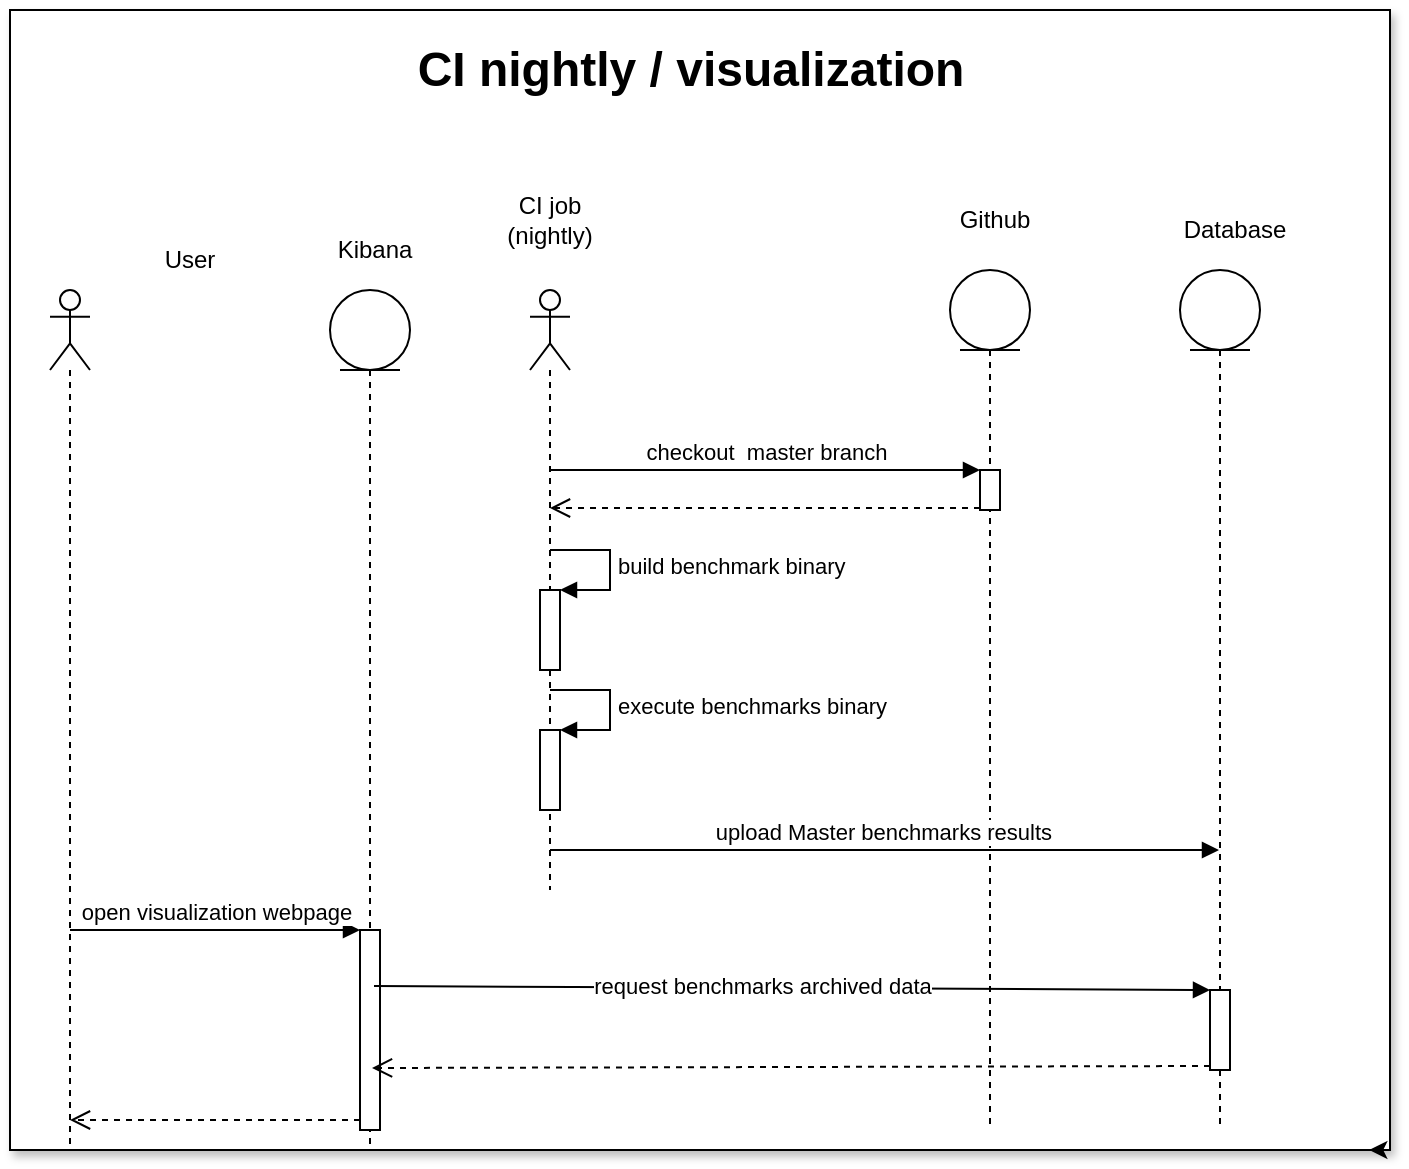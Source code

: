 <mxfile>
    <diagram id="gC7zrj4iG1PqGOvEpGPq" name="Page-1">
        <mxGraphModel dx="804" dy="693" grid="1" gridSize="10" guides="1" tooltips="1" connect="1" arrows="1" fold="1" page="1" pageScale="1" pageWidth="850" pageHeight="1100" math="0" shadow="0">
            <root>
                <mxCell id="0"/>
                <mxCell id="1" parent="0"/>
                <mxCell id="66" value="" style="rounded=0;whiteSpace=wrap;html=1;shadow=1;fillColor=#FFFFFF;" vertex="1" parent="1">
                    <mxGeometry x="10" y="10" width="690" height="570" as="geometry"/>
                </mxCell>
                <mxCell id="3" value="" style="shape=umlLifeline;participant=umlActor;perimeter=lifelinePerimeter;whiteSpace=wrap;html=1;container=1;collapsible=0;recursiveResize=0;verticalAlign=top;spacingTop=36;outlineConnect=0;" parent="1" vertex="1">
                    <mxGeometry x="270" y="150" width="20" height="300" as="geometry"/>
                </mxCell>
                <mxCell id="16" value="" style="html=1;points=[];perimeter=orthogonalPerimeter;" parent="3" vertex="1">
                    <mxGeometry x="5" y="150" width="10" height="40" as="geometry"/>
                </mxCell>
                <mxCell id="17" value="build benchmark binary" style="edgeStyle=orthogonalEdgeStyle;html=1;align=left;spacingLeft=2;endArrow=block;rounded=0;entryX=1;entryY=0;" parent="3" target="16" edge="1">
                    <mxGeometry relative="1" as="geometry">
                        <mxPoint x="10" y="130" as="sourcePoint"/>
                        <Array as="points">
                            <mxPoint x="40" y="130"/>
                        </Array>
                    </mxGeometry>
                </mxCell>
                <mxCell id="28" value="" style="html=1;points=[];perimeter=orthogonalPerimeter;" parent="3" vertex="1">
                    <mxGeometry x="5" y="220" width="10" height="40" as="geometry"/>
                </mxCell>
                <mxCell id="29" value="execute benchmarks binary" style="edgeStyle=orthogonalEdgeStyle;html=1;align=left;spacingLeft=2;endArrow=block;rounded=0;entryX=1;entryY=0;" parent="3" target="28" edge="1">
                    <mxGeometry relative="1" as="geometry">
                        <mxPoint x="10" y="200" as="sourcePoint"/>
                        <Array as="points">
                            <mxPoint x="40" y="200"/>
                        </Array>
                    </mxGeometry>
                </mxCell>
                <mxCell id="4" value="CI job (nightly)" style="text;html=1;strokeColor=none;fillColor=none;align=center;verticalAlign=middle;whiteSpace=wrap;rounded=0;" parent="1" vertex="1">
                    <mxGeometry x="250" y="100" width="60" height="30" as="geometry"/>
                </mxCell>
                <mxCell id="5" value="" style="shape=umlLifeline;participant=umlEntity;perimeter=lifelinePerimeter;whiteSpace=wrap;html=1;container=1;collapsible=0;recursiveResize=0;verticalAlign=top;spacingTop=36;outlineConnect=0;" parent="1" vertex="1">
                    <mxGeometry x="480" y="140" width="40" height="430" as="geometry"/>
                </mxCell>
                <mxCell id="6" value="Github" style="text;html=1;strokeColor=none;fillColor=none;align=center;verticalAlign=middle;whiteSpace=wrap;rounded=0;" parent="1" vertex="1">
                    <mxGeometry x="480" y="105" width="45" height="20" as="geometry"/>
                </mxCell>
                <mxCell id="13" value="" style="html=1;points=[];perimeter=orthogonalPerimeter;" parent="1" vertex="1">
                    <mxGeometry x="495" y="240" width="10" height="20" as="geometry"/>
                </mxCell>
                <mxCell id="14" value="checkout&amp;nbsp; master branch" style="html=1;verticalAlign=bottom;endArrow=block;entryX=0;entryY=0;" parent="1" target="13" edge="1">
                    <mxGeometry relative="1" as="geometry">
                        <mxPoint x="280" y="240" as="sourcePoint"/>
                    </mxGeometry>
                </mxCell>
                <mxCell id="15" value="" style="html=1;verticalAlign=bottom;endArrow=open;dashed=1;endSize=8;exitX=0;exitY=0.95;" parent="1" source="13" target="3" edge="1">
                    <mxGeometry x="-0.429" y="-16" relative="1" as="geometry">
                        <mxPoint x="280" y="316" as="targetPoint"/>
                        <mxPoint as="offset"/>
                    </mxGeometry>
                </mxCell>
                <mxCell id="30" value="" style="shape=umlLifeline;participant=umlEntity;perimeter=lifelinePerimeter;whiteSpace=wrap;html=1;container=1;collapsible=0;recursiveResize=0;verticalAlign=top;spacingTop=36;outlineConnect=0;" parent="1" vertex="1">
                    <mxGeometry x="595" y="140" width="40" height="430" as="geometry"/>
                </mxCell>
                <mxCell id="31" value="Database" style="text;html=1;strokeColor=none;fillColor=none;align=center;verticalAlign=middle;whiteSpace=wrap;rounded=0;" parent="1" vertex="1">
                    <mxGeometry x="600" y="110" width="45" height="20" as="geometry"/>
                </mxCell>
                <mxCell id="35" value="upload Master benchmarks results&amp;nbsp;" style="html=1;verticalAlign=bottom;endArrow=block;" parent="1" source="3" target="30" edge="1">
                    <mxGeometry relative="1" as="geometry">
                        <mxPoint x="540" y="430" as="sourcePoint"/>
                        <mxPoint x="520" y="430" as="targetPoint"/>
                        <Array as="points">
                            <mxPoint x="430" y="430"/>
                        </Array>
                    </mxGeometry>
                </mxCell>
                <mxCell id="37" value="CI nightly / visualization" style="text;strokeColor=none;fillColor=none;html=1;fontSize=24;fontStyle=1;verticalAlign=middle;align=center;" parent="1" vertex="1">
                    <mxGeometry x="205" y="20" width="290" height="40" as="geometry"/>
                </mxCell>
                <mxCell id="51" value="" style="shape=umlLifeline;participant=umlEntity;perimeter=lifelinePerimeter;whiteSpace=wrap;html=1;container=1;collapsible=0;recursiveResize=0;verticalAlign=top;spacingTop=36;outlineConnect=0;" parent="1" vertex="1">
                    <mxGeometry x="170" y="150" width="40" height="430" as="geometry"/>
                </mxCell>
                <mxCell id="57" value="" style="html=1;points=[];perimeter=orthogonalPerimeter;" parent="51" vertex="1">
                    <mxGeometry x="15" y="320" width="10" height="100" as="geometry"/>
                </mxCell>
                <mxCell id="52" value="Kibana" style="text;html=1;strokeColor=none;fillColor=none;align=center;verticalAlign=middle;whiteSpace=wrap;rounded=0;" parent="1" vertex="1">
                    <mxGeometry x="170" y="120" width="45" height="20" as="geometry"/>
                </mxCell>
                <mxCell id="53" value="" style="shape=umlLifeline;participant=umlActor;perimeter=lifelinePerimeter;whiteSpace=wrap;html=1;container=1;collapsible=0;recursiveResize=0;verticalAlign=top;spacingTop=36;outlineConnect=0;" parent="1" vertex="1">
                    <mxGeometry x="30" y="150" width="20" height="430" as="geometry"/>
                </mxCell>
                <mxCell id="54" value="User" style="text;html=1;strokeColor=none;fillColor=none;align=center;verticalAlign=middle;whiteSpace=wrap;rounded=0;" parent="1" vertex="1">
                    <mxGeometry x="70" y="120" width="60" height="30" as="geometry"/>
                </mxCell>
                <mxCell id="58" value="open visualization webpage" style="html=1;verticalAlign=bottom;endArrow=block;entryX=0;entryY=0;" parent="1" source="53" target="57" edge="1">
                    <mxGeometry relative="1" as="geometry">
                        <mxPoint x="115" y="470" as="sourcePoint"/>
                    </mxGeometry>
                </mxCell>
                <mxCell id="59" value="" style="html=1;verticalAlign=bottom;endArrow=open;dashed=1;endSize=8;exitX=0;exitY=0.95;" parent="1" source="57" target="53" edge="1">
                    <mxGeometry x="-0.123" y="-46" relative="1" as="geometry">
                        <mxPoint x="115" y="546" as="targetPoint"/>
                        <mxPoint as="offset"/>
                    </mxGeometry>
                </mxCell>
                <mxCell id="61" value="" style="html=1;points=[];perimeter=orthogonalPerimeter;" parent="1" vertex="1">
                    <mxGeometry x="610" y="500" width="10" height="40" as="geometry"/>
                </mxCell>
                <mxCell id="62" value="" style="html=1;verticalAlign=bottom;endArrow=block;entryX=0;entryY=0;exitX=0.7;exitY=0.28;exitDx=0;exitDy=0;exitPerimeter=0;" parent="1" source="57" target="61" edge="1">
                    <mxGeometry relative="1" as="geometry">
                        <mxPoint x="540" y="470" as="sourcePoint"/>
                    </mxGeometry>
                </mxCell>
                <mxCell id="64" value="request benchmarks archived data" style="edgeLabel;html=1;align=center;verticalAlign=middle;resizable=0;points=[];" parent="62" vertex="1" connectable="0">
                    <mxGeometry x="-0.072" y="1" relative="1" as="geometry">
                        <mxPoint as="offset"/>
                    </mxGeometry>
                </mxCell>
                <mxCell id="63" value="" style="html=1;verticalAlign=bottom;endArrow=open;dashed=1;endSize=8;exitX=0;exitY=0.95;entryX=0.6;entryY=0.69;entryDx=0;entryDy=0;entryPerimeter=0;" parent="1" source="61" target="57" edge="1">
                    <mxGeometry relative="1" as="geometry">
                        <mxPoint x="540" y="546" as="targetPoint"/>
                    </mxGeometry>
                </mxCell>
                <mxCell id="67" style="edgeStyle=orthogonalEdgeStyle;rounded=0;orthogonalLoop=1;jettySize=auto;html=1;exitX=1;exitY=1;exitDx=0;exitDy=0;entryX=0.985;entryY=1;entryDx=0;entryDy=0;entryPerimeter=0;" edge="1" parent="1" source="66" target="66">
                    <mxGeometry relative="1" as="geometry"/>
                </mxCell>
            </root>
        </mxGraphModel>
    </diagram>
</mxfile>